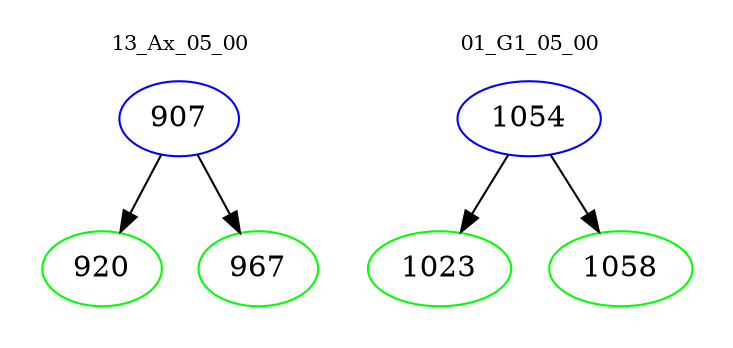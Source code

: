 digraph{
subgraph cluster_0 {
color = white
label = "13_Ax_05_00";
fontsize=10;
T0_907 [label="907", color="blue"]
T0_907 -> T0_920 [color="black"]
T0_920 [label="920", color="green"]
T0_907 -> T0_967 [color="black"]
T0_967 [label="967", color="green"]
}
subgraph cluster_1 {
color = white
label = "01_G1_05_00";
fontsize=10;
T1_1054 [label="1054", color="blue"]
T1_1054 -> T1_1023 [color="black"]
T1_1023 [label="1023", color="green"]
T1_1054 -> T1_1058 [color="black"]
T1_1058 [label="1058", color="green"]
}
}
